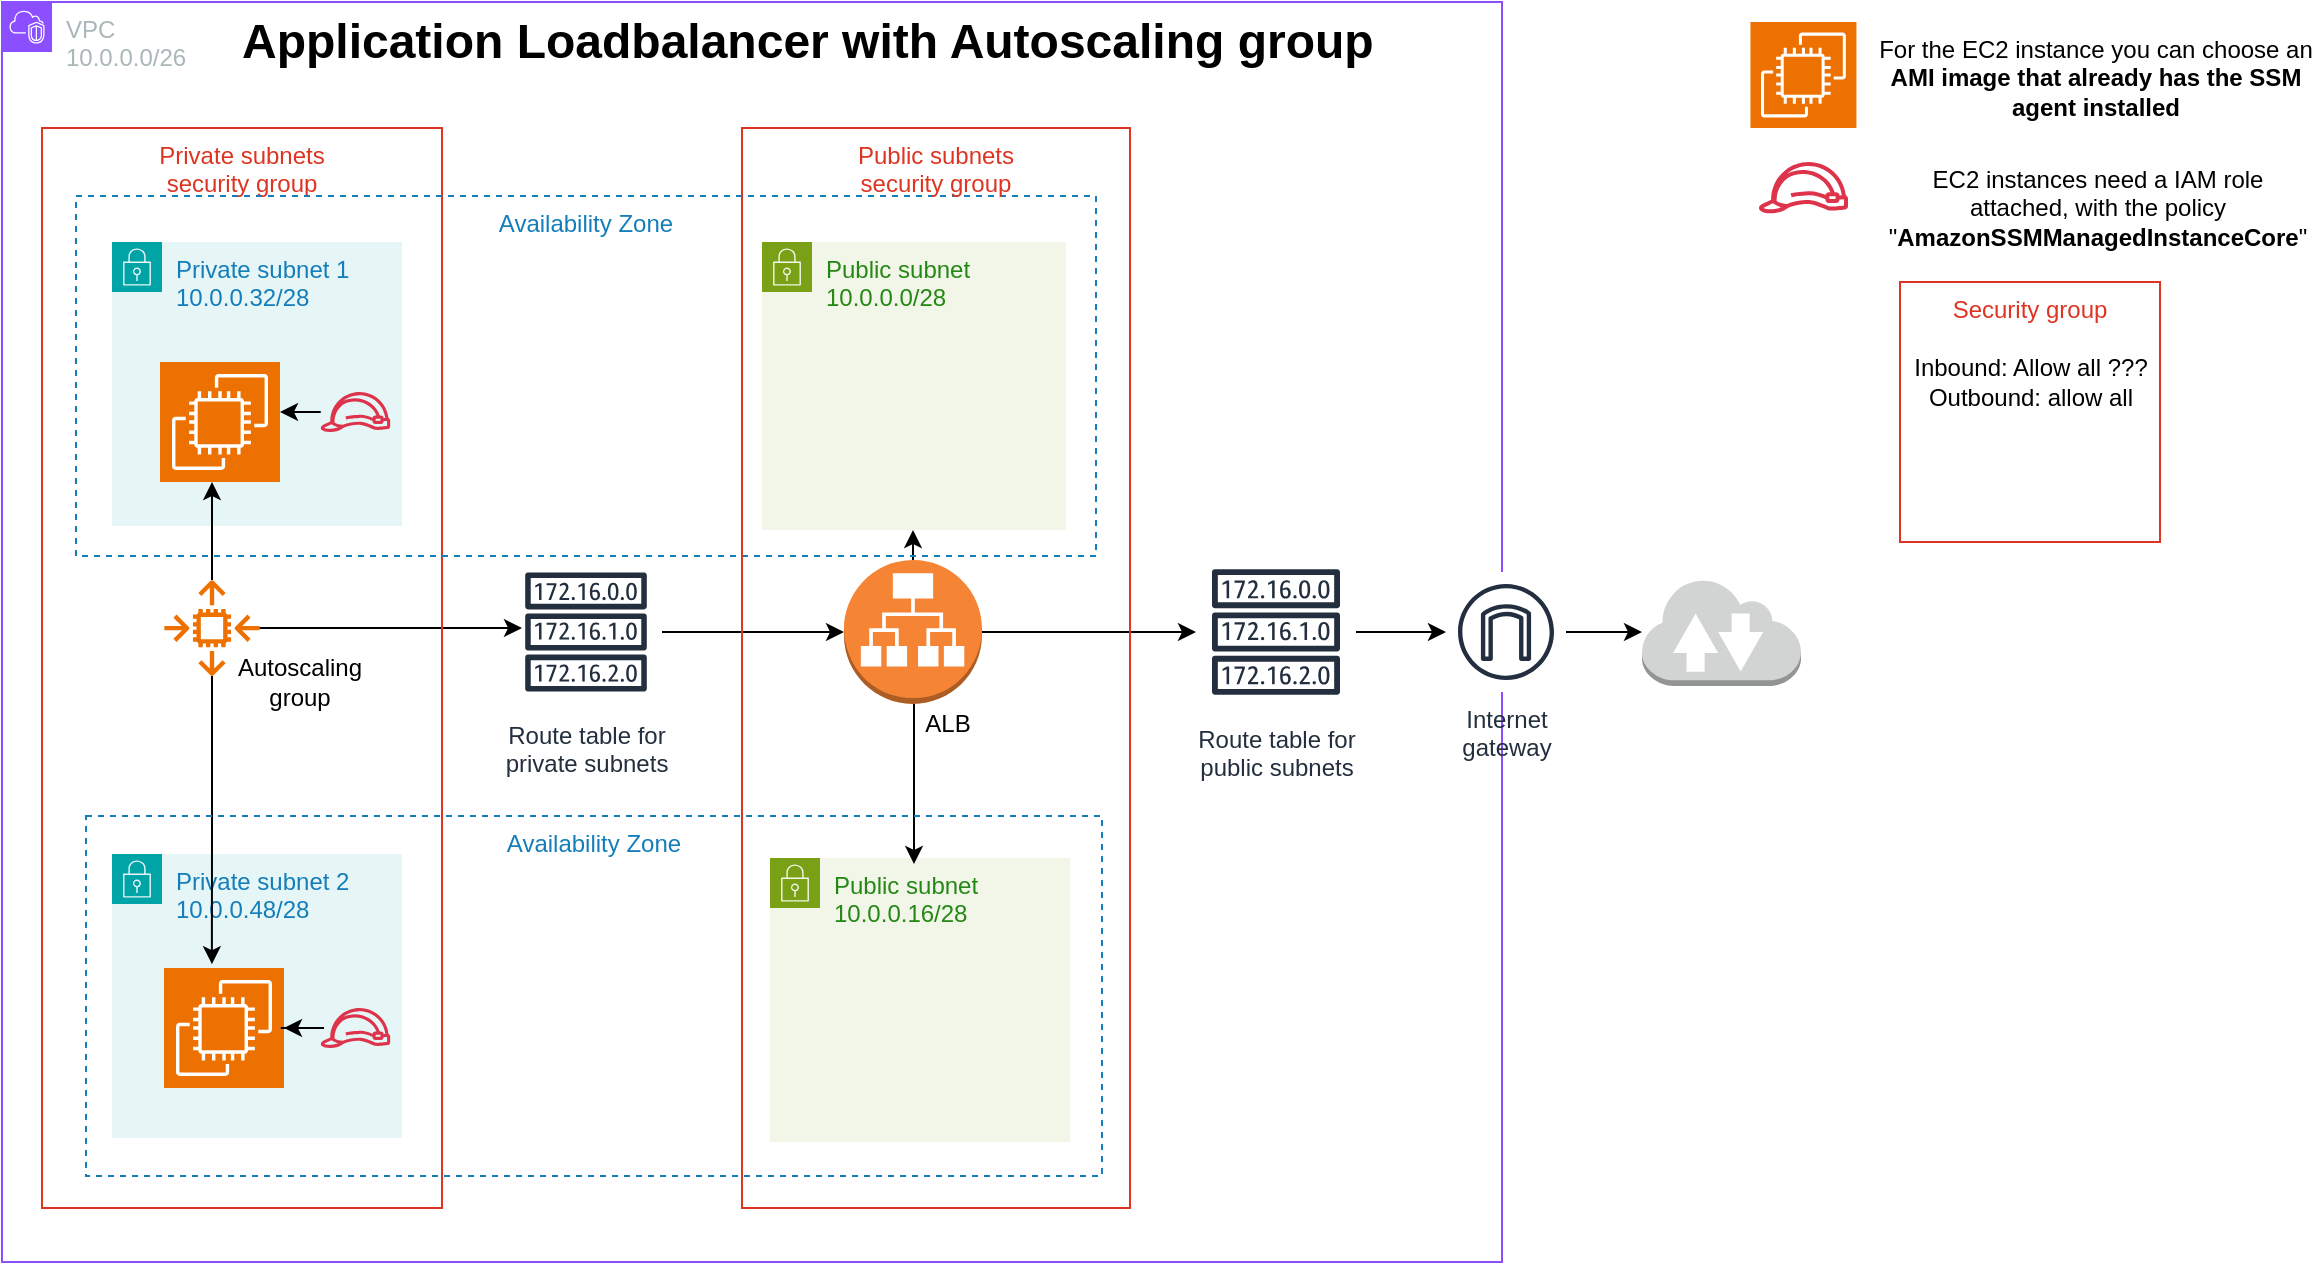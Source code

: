 <mxfile version="24.0.7" type="device">
  <diagram name="Page-1" id="GdwxHHWVY4ONJSW4Utfn">
    <mxGraphModel dx="1050" dy="539" grid="1" gridSize="10" guides="1" tooltips="1" connect="1" arrows="1" fold="1" page="1" pageScale="1" pageWidth="1169" pageHeight="1654" math="0" shadow="0">
      <root>
        <mxCell id="0" />
        <mxCell id="1" parent="0" />
        <mxCell id="uvZQzfDUZV-FZ5usibHW-2" value="VPC&lt;br&gt;10.0.0.0/26" style="points=[[0,0],[0.25,0],[0.5,0],[0.75,0],[1,0],[1,0.25],[1,0.5],[1,0.75],[1,1],[0.75,1],[0.5,1],[0.25,1],[0,1],[0,0.75],[0,0.5],[0,0.25]];outlineConnect=0;gradientColor=none;html=1;whiteSpace=wrap;fontSize=12;fontStyle=0;container=1;pointerEvents=0;collapsible=0;recursiveResize=0;shape=mxgraph.aws4.group;grIcon=mxgraph.aws4.group_vpc2;strokeColor=#8C4FFF;fillColor=none;verticalAlign=top;align=left;spacingLeft=30;fontColor=#AAB7B8;dashed=0;" parent="1" vertex="1">
          <mxGeometry x="10" y="50" width="750" height="630" as="geometry" />
        </mxCell>
        <object label="Private subnet 1&lt;br&gt;10.0.0.32/28" placeholders="1" sdfs="dfgdfg" id="uvZQzfDUZV-FZ5usibHW-3">
          <mxCell style="points=[[0,0],[0.25,0],[0.5,0],[0.75,0],[1,0],[1,0.25],[1,0.5],[1,0.75],[1,1],[0.75,1],[0.5,1],[0.25,1],[0,1],[0,0.75],[0,0.5],[0,0.25]];outlineConnect=0;gradientColor=none;html=1;whiteSpace=wrap;fontSize=12;fontStyle=0;container=1;pointerEvents=0;collapsible=0;recursiveResize=0;shape=mxgraph.aws4.group;grIcon=mxgraph.aws4.group_security_group;grStroke=0;strokeColor=#00A4A6;fillColor=#E6F6F7;verticalAlign=top;align=left;spacingLeft=30;fontColor=#147EBA;dashed=0;" parent="uvZQzfDUZV-FZ5usibHW-2" vertex="1">
            <mxGeometry x="55" y="120" width="145" height="142" as="geometry" />
          </mxCell>
        </object>
        <object label="" id="uvZQzfDUZV-FZ5usibHW-31">
          <mxCell style="sketch=0;points=[[0,0,0],[0.25,0,0],[0.5,0,0],[0.75,0,0],[1,0,0],[0,1,0],[0.25,1,0],[0.5,1,0],[0.75,1,0],[1,1,0],[0,0.25,0],[0,0.5,0],[0,0.75,0],[1,0.25,0],[1,0.5,0],[1,0.75,0]];outlineConnect=0;fontColor=#232F3E;fillColor=#ED7100;strokeColor=#ffffff;dashed=0;verticalLabelPosition=bottom;verticalAlign=top;align=center;html=1;fontSize=12;fontStyle=0;aspect=fixed;shape=mxgraph.aws4.resourceIcon;resIcon=mxgraph.aws4.ec2;" parent="uvZQzfDUZV-FZ5usibHW-3" vertex="1">
            <mxGeometry x="24" y="60" width="60" height="60" as="geometry" />
          </mxCell>
        </object>
        <mxCell id="uvZQzfDUZV-FZ5usibHW-34" value="" style="sketch=0;outlineConnect=0;fontColor=#232F3E;gradientColor=none;fillColor=#DD344C;strokeColor=none;dashed=0;verticalLabelPosition=bottom;verticalAlign=top;align=center;html=1;fontSize=12;fontStyle=0;aspect=fixed;pointerEvents=1;shape=mxgraph.aws4.role;" parent="uvZQzfDUZV-FZ5usibHW-3" vertex="1">
          <mxGeometry x="104" y="75" width="35.45" height="20" as="geometry" />
        </mxCell>
        <mxCell id="Am8C1sqiPxsPlAx6z7C_-12" value="" style="edgeStyle=orthogonalEdgeStyle;rounded=0;orthogonalLoop=1;jettySize=auto;html=1;" parent="uvZQzfDUZV-FZ5usibHW-3" source="uvZQzfDUZV-FZ5usibHW-34" target="uvZQzfDUZV-FZ5usibHW-31" edge="1">
          <mxGeometry relative="1" as="geometry">
            <Array as="points">
              <mxPoint x="75" y="90" />
              <mxPoint x="75" y="90" />
            </Array>
          </mxGeometry>
        </mxCell>
        <mxCell id="uvZQzfDUZV-FZ5usibHW-4" value="Private subnet 2&lt;br&gt;10.0.0.48/28" style="points=[[0,0],[0.25,0],[0.5,0],[0.75,0],[1,0],[1,0.25],[1,0.5],[1,0.75],[1,1],[0.75,1],[0.5,1],[0.25,1],[0,1],[0,0.75],[0,0.5],[0,0.25]];outlineConnect=0;gradientColor=none;html=1;whiteSpace=wrap;fontSize=12;fontStyle=0;container=1;pointerEvents=0;collapsible=0;recursiveResize=0;shape=mxgraph.aws4.group;grIcon=mxgraph.aws4.group_security_group;grStroke=0;strokeColor=#00A4A6;fillColor=#E6F6F7;verticalAlign=top;align=left;spacingLeft=30;fontColor=#147EBA;dashed=0;" parent="uvZQzfDUZV-FZ5usibHW-2" vertex="1">
          <mxGeometry x="55" y="426" width="145" height="142" as="geometry" />
        </mxCell>
        <mxCell id="uvZQzfDUZV-FZ5usibHW-32" value="" style="sketch=0;points=[[0,0,0],[0.25,0,0],[0.5,0,0],[0.75,0,0],[1,0,0],[0,1,0],[0.25,1,0],[0.5,1,0],[0.75,1,0],[1,1,0],[0,0.25,0],[0,0.5,0],[0,0.75,0],[1,0.25,0],[1,0.5,0],[1,0.75,0]];outlineConnect=0;fontColor=#232F3E;fillColor=#ED7100;strokeColor=#ffffff;dashed=0;verticalLabelPosition=bottom;verticalAlign=top;align=center;html=1;fontSize=12;fontStyle=0;aspect=fixed;shape=mxgraph.aws4.resourceIcon;resIcon=mxgraph.aws4.ec2;" parent="uvZQzfDUZV-FZ5usibHW-4" vertex="1">
          <mxGeometry x="26" y="57" width="60" height="60" as="geometry" />
        </mxCell>
        <mxCell id="Am8C1sqiPxsPlAx6z7C_-16" value="" style="edgeStyle=orthogonalEdgeStyle;rounded=0;orthogonalLoop=1;jettySize=auto;html=1;" parent="uvZQzfDUZV-FZ5usibHW-4" source="uvZQzfDUZV-FZ5usibHW-35" target="uvZQzfDUZV-FZ5usibHW-32" edge="1">
          <mxGeometry relative="1" as="geometry" />
        </mxCell>
        <mxCell id="uvZQzfDUZV-FZ5usibHW-35" value="" style="sketch=0;outlineConnect=0;fontColor=#232F3E;gradientColor=none;fillColor=#DD344C;strokeColor=none;dashed=0;verticalLabelPosition=bottom;verticalAlign=top;align=center;html=1;fontSize=12;fontStyle=0;aspect=fixed;pointerEvents=1;shape=mxgraph.aws4.role;" parent="uvZQzfDUZV-FZ5usibHW-4" vertex="1">
          <mxGeometry x="104" y="77" width="35.45" height="20" as="geometry" />
        </mxCell>
        <mxCell id="Y4bff-1Hk1Yyrk_qSNBb-4" value="" style="edgeStyle=orthogonalEdgeStyle;rounded=0;orthogonalLoop=1;jettySize=auto;html=1;entryX=0.399;entryY=-0.032;entryDx=0;entryDy=0;entryPerimeter=0;" parent="uvZQzfDUZV-FZ5usibHW-4" source="Y4bff-1Hk1Yyrk_qSNBb-2" target="uvZQzfDUZV-FZ5usibHW-32" edge="1">
          <mxGeometry relative="1" as="geometry" />
        </mxCell>
        <mxCell id="Y4bff-1Hk1Yyrk_qSNBb-2" value="" style="sketch=0;outlineConnect=0;fontColor=#232F3E;gradientColor=none;fillColor=#ED7100;strokeColor=none;dashed=0;verticalLabelPosition=bottom;verticalAlign=top;align=center;html=1;fontSize=12;fontStyle=0;aspect=fixed;pointerEvents=1;shape=mxgraph.aws4.auto_scaling2;" parent="uvZQzfDUZV-FZ5usibHW-4" vertex="1">
          <mxGeometry x="26" y="-137" width="48" height="48" as="geometry" />
        </mxCell>
        <mxCell id="uvZQzfDUZV-FZ5usibHW-8" value="Public subnet&lt;br&gt;10.0.0.0/28" style="points=[[0,0],[0.25,0],[0.5,0],[0.75,0],[1,0],[1,0.25],[1,0.5],[1,0.75],[1,1],[0.75,1],[0.5,1],[0.25,1],[0,1],[0,0.75],[0,0.5],[0,0.25]];outlineConnect=0;gradientColor=none;html=1;whiteSpace=wrap;fontSize=12;fontStyle=0;container=1;pointerEvents=0;collapsible=0;recursiveResize=0;shape=mxgraph.aws4.group;grIcon=mxgraph.aws4.group_security_group;grStroke=0;strokeColor=#7AA116;fillColor=#F2F6E8;verticalAlign=top;align=left;spacingLeft=30;fontColor=#248814;dashed=0;" parent="uvZQzfDUZV-FZ5usibHW-2" vertex="1">
          <mxGeometry x="380" y="120" width="152" height="144" as="geometry" />
        </mxCell>
        <mxCell id="Am8C1sqiPxsPlAx6z7C_-9" style="edgeStyle=orthogonalEdgeStyle;rounded=0;orthogonalLoop=1;jettySize=auto;html=1;" parent="uvZQzfDUZV-FZ5usibHW-2" source="uvZQzfDUZV-FZ5usibHW-9" target="Am8C1sqiPxsPlAx6z7C_-8" edge="1">
          <mxGeometry relative="1" as="geometry" />
        </mxCell>
        <mxCell id="uvZQzfDUZV-FZ5usibHW-9" value="Route table for &lt;br&gt;private subnets" style="sketch=0;outlineConnect=0;fontColor=#232F3E;gradientColor=none;strokeColor=#232F3E;fillColor=#ffffff;dashed=0;verticalLabelPosition=bottom;verticalAlign=top;align=center;html=1;fontSize=12;fontStyle=0;aspect=fixed;shape=mxgraph.aws4.resourceIcon;resIcon=mxgraph.aws4.route_table;" parent="uvZQzfDUZV-FZ5usibHW-2" vertex="1">
          <mxGeometry x="254" y="277" width="76" height="76" as="geometry" />
        </mxCell>
        <mxCell id="Am8C1sqiPxsPlAx6z7C_-21" value="" style="edgeStyle=orthogonalEdgeStyle;rounded=0;orthogonalLoop=1;jettySize=auto;html=1;" parent="uvZQzfDUZV-FZ5usibHW-2" source="uvZQzfDUZV-FZ5usibHW-25" target="uvZQzfDUZV-FZ5usibHW-30" edge="1">
          <mxGeometry relative="1" as="geometry" />
        </mxCell>
        <mxCell id="uvZQzfDUZV-FZ5usibHW-25" value="Route table for &lt;br&gt;public subnets" style="sketch=0;outlineConnect=0;fontColor=#232F3E;gradientColor=none;strokeColor=#232F3E;fillColor=#ffffff;dashed=0;verticalLabelPosition=bottom;verticalAlign=top;align=center;html=1;fontSize=12;fontStyle=0;aspect=fixed;shape=mxgraph.aws4.resourceIcon;resIcon=mxgraph.aws4.route_table;" parent="uvZQzfDUZV-FZ5usibHW-2" vertex="1">
          <mxGeometry x="597" y="275" width="80" height="80" as="geometry" />
        </mxCell>
        <mxCell id="uvZQzfDUZV-FZ5usibHW-30" value="Internet&#xa;gateway" style="sketch=0;outlineConnect=0;fontColor=#232F3E;gradientColor=none;strokeColor=#232F3E;fillColor=#ffffff;dashed=0;verticalLabelPosition=bottom;verticalAlign=top;align=center;html=1;fontSize=12;fontStyle=0;aspect=fixed;shape=mxgraph.aws4.resourceIcon;resIcon=mxgraph.aws4.internet_gateway;" parent="uvZQzfDUZV-FZ5usibHW-2" vertex="1">
          <mxGeometry x="722" y="285" width="60" height="60" as="geometry" />
        </mxCell>
        <mxCell id="uvZQzfDUZV-FZ5usibHW-37" value="" style="sketch=0;outlineConnect=0;fontColor=#232F3E;gradientColor=none;fillColor=#DD344C;strokeColor=none;dashed=0;verticalLabelPosition=bottom;verticalAlign=top;align=center;html=1;fontSize=12;fontStyle=0;aspect=fixed;pointerEvents=1;shape=mxgraph.aws4.role;" parent="uvZQzfDUZV-FZ5usibHW-2" vertex="1">
          <mxGeometry x="878" y="80" width="45.45" height="25.64" as="geometry" />
        </mxCell>
        <mxCell id="uvZQzfDUZV-FZ5usibHW-38" value="EC2 instances need a IAM role attached, with the policy &quot;&lt;b&gt;AmazonSSMManagedInstanceCore&lt;/b&gt;&quot;" style="text;html=1;align=center;verticalAlign=middle;whiteSpace=wrap;rounded=0;" parent="uvZQzfDUZV-FZ5usibHW-2" vertex="1">
          <mxGeometry x="938" y="75" width="220" height="55" as="geometry" />
        </mxCell>
        <mxCell id="uvZQzfDUZV-FZ5usibHW-41" value="Security group" style="fillColor=none;strokeColor=#DD3522;verticalAlign=top;fontStyle=0;fontColor=#DD3522;whiteSpace=wrap;html=1;" parent="uvZQzfDUZV-FZ5usibHW-2" vertex="1">
          <mxGeometry x="949" y="140" width="130" height="130" as="geometry" />
        </mxCell>
        <mxCell id="uvZQzfDUZV-FZ5usibHW-42" value="Inbound: Allow all ???&lt;br&gt;Outbound: allow all" style="text;html=1;align=center;verticalAlign=middle;whiteSpace=wrap;rounded=0;" parent="uvZQzfDUZV-FZ5usibHW-2" vertex="1">
          <mxGeometry x="949" y="170" width="131" height="40" as="geometry" />
        </mxCell>
        <mxCell id="uvZQzfDUZV-FZ5usibHW-43" value="" style="sketch=0;points=[[0,0,0],[0.25,0,0],[0.5,0,0],[0.75,0,0],[1,0,0],[0,1,0],[0.25,1,0],[0.5,1,0],[0.75,1,0],[1,1,0],[0,0.25,0],[0,0.5,0],[0,0.75,0],[1,0.25,0],[1,0.5,0],[1,0.75,0]];outlineConnect=0;fontColor=#232F3E;fillColor=#ED7100;strokeColor=#ffffff;dashed=0;verticalLabelPosition=bottom;verticalAlign=top;align=center;html=1;fontSize=12;fontStyle=0;aspect=fixed;shape=mxgraph.aws4.resourceIcon;resIcon=mxgraph.aws4.ec2;" parent="uvZQzfDUZV-FZ5usibHW-2" vertex="1">
          <mxGeometry x="874.22" y="10" width="53" height="53" as="geometry" />
        </mxCell>
        <mxCell id="uvZQzfDUZV-FZ5usibHW-44" value="For the EC2 instance you can choose an &lt;b&gt;AMI image that already has the SSM agent installed&lt;/b&gt;" style="text;html=1;align=center;verticalAlign=middle;whiteSpace=wrap;rounded=0;" parent="uvZQzfDUZV-FZ5usibHW-2" vertex="1">
          <mxGeometry x="937" y="10" width="220" height="55" as="geometry" />
        </mxCell>
        <mxCell id="Y4bff-1Hk1Yyrk_qSNBb-9" value="&lt;h1 style=&quot;margin-top: 0px;&quot;&gt;Application Loadbalancer with Autoscaling group&lt;br&gt;&lt;/h1&gt;&lt;p&gt;&lt;br&gt;&lt;/p&gt;" style="text;html=1;whiteSpace=wrap;overflow=hidden;rounded=0;" parent="uvZQzfDUZV-FZ5usibHW-2" vertex="1">
          <mxGeometry x="118" y="-1" width="610" height="50" as="geometry" />
        </mxCell>
        <mxCell id="Am8C1sqiPxsPlAx6z7C_-2" value="Public subnet&lt;br&gt;10.0.0.16/28" style="points=[[0,0],[0.25,0],[0.5,0],[0.75,0],[1,0],[1,0.25],[1,0.5],[1,0.75],[1,1],[0.75,1],[0.5,1],[0.25,1],[0,1],[0,0.75],[0,0.5],[0,0.25]];outlineConnect=0;gradientColor=none;html=1;whiteSpace=wrap;fontSize=12;fontStyle=0;container=1;pointerEvents=0;collapsible=0;recursiveResize=0;shape=mxgraph.aws4.group;grIcon=mxgraph.aws4.group_security_group;grStroke=0;strokeColor=#7AA116;fillColor=#F2F6E8;verticalAlign=top;align=left;spacingLeft=30;fontColor=#248814;dashed=0;" parent="uvZQzfDUZV-FZ5usibHW-2" vertex="1">
          <mxGeometry x="384" y="428" width="150" height="142" as="geometry" />
        </mxCell>
        <mxCell id="Am8C1sqiPxsPlAx6z7C_-19" value="" style="edgeStyle=orthogonalEdgeStyle;rounded=0;orthogonalLoop=1;jettySize=auto;html=1;" parent="uvZQzfDUZV-FZ5usibHW-2" source="Am8C1sqiPxsPlAx6z7C_-8" target="uvZQzfDUZV-FZ5usibHW-25" edge="1">
          <mxGeometry relative="1" as="geometry" />
        </mxCell>
        <mxCell id="X4fHabn5kW4oUfv0W0K2-8" style="edgeStyle=orthogonalEdgeStyle;rounded=0;orthogonalLoop=1;jettySize=auto;html=1;entryX=0.48;entryY=0.021;entryDx=0;entryDy=0;entryPerimeter=0;" parent="uvZQzfDUZV-FZ5usibHW-2" source="Am8C1sqiPxsPlAx6z7C_-8" target="Am8C1sqiPxsPlAx6z7C_-2" edge="1">
          <mxGeometry relative="1" as="geometry">
            <mxPoint x="456" y="400" as="targetPoint" />
            <Array as="points">
              <mxPoint x="456" y="379" />
            </Array>
          </mxGeometry>
        </mxCell>
        <mxCell id="X4fHabn5kW4oUfv0W0K2-13" style="edgeStyle=orthogonalEdgeStyle;rounded=0;orthogonalLoop=1;jettySize=auto;html=1;" parent="uvZQzfDUZV-FZ5usibHW-2" source="Am8C1sqiPxsPlAx6z7C_-8" target="uvZQzfDUZV-FZ5usibHW-8" edge="1">
          <mxGeometry relative="1" as="geometry">
            <Array as="points">
              <mxPoint x="460" y="220" />
              <mxPoint x="460" y="220" />
            </Array>
          </mxGeometry>
        </mxCell>
        <mxCell id="Am8C1sqiPxsPlAx6z7C_-8" value="" style="outlineConnect=0;dashed=0;verticalLabelPosition=bottom;verticalAlign=top;align=center;html=1;shape=mxgraph.aws3.application_load_balancer;fillColor=#F58534;gradientColor=none;" parent="uvZQzfDUZV-FZ5usibHW-2" vertex="1">
          <mxGeometry x="421" y="279" width="69" height="72" as="geometry" />
        </mxCell>
        <mxCell id="Am8C1sqiPxsPlAx6z7C_-13" style="edgeStyle=orthogonalEdgeStyle;rounded=0;orthogonalLoop=1;jettySize=auto;html=1;" parent="uvZQzfDUZV-FZ5usibHW-2" source="Y4bff-1Hk1Yyrk_qSNBb-2" edge="1">
          <mxGeometry relative="1" as="geometry">
            <mxPoint x="105" y="240" as="targetPoint" />
            <Array as="points">
              <mxPoint x="105" y="240" />
            </Array>
          </mxGeometry>
        </mxCell>
        <mxCell id="Am8C1sqiPxsPlAx6z7C_-17" style="edgeStyle=orthogonalEdgeStyle;rounded=0;orthogonalLoop=1;jettySize=auto;html=1;entryX=0.079;entryY=0.474;entryDx=0;entryDy=0;entryPerimeter=0;" parent="uvZQzfDUZV-FZ5usibHW-2" source="Y4bff-1Hk1Yyrk_qSNBb-2" target="uvZQzfDUZV-FZ5usibHW-9" edge="1">
          <mxGeometry relative="1" as="geometry" />
        </mxCell>
        <mxCell id="X4fHabn5kW4oUfv0W0K2-2" value="&lt;div&gt;Autoscaling &lt;br&gt;&lt;/div&gt;&lt;div&gt;group&lt;br&gt;&lt;/div&gt;" style="text;html=1;align=center;verticalAlign=middle;whiteSpace=wrap;rounded=0;" parent="uvZQzfDUZV-FZ5usibHW-2" vertex="1">
          <mxGeometry x="119" y="325" width="60" height="30" as="geometry" />
        </mxCell>
        <mxCell id="X4fHabn5kW4oUfv0W0K2-1" value="ALB" style="text;html=1;align=center;verticalAlign=middle;whiteSpace=wrap;rounded=0;" parent="uvZQzfDUZV-FZ5usibHW-2" vertex="1">
          <mxGeometry x="443" y="346" width="60" height="30" as="geometry" />
        </mxCell>
        <mxCell id="X4fHabn5kW4oUfv0W0K2-4" value="Availability Zone" style="fillColor=none;strokeColor=#147EBA;dashed=1;verticalAlign=top;fontStyle=0;fontColor=#147EBA;whiteSpace=wrap;html=1;" parent="uvZQzfDUZV-FZ5usibHW-2" vertex="1">
          <mxGeometry x="42" y="407" width="508" height="180" as="geometry" />
        </mxCell>
        <mxCell id="uvZQzfDUZV-FZ5usibHW-33" value="&lt;div&gt;Private subnets&lt;/div&gt;&lt;div&gt;security group&lt;/div&gt;" style="fillColor=none;strokeColor=#DD3522;verticalAlign=top;fontStyle=0;fontColor=#DD3522;whiteSpace=wrap;html=1;" parent="uvZQzfDUZV-FZ5usibHW-2" vertex="1">
          <mxGeometry x="20" y="63" width="200" height="540" as="geometry" />
        </mxCell>
        <mxCell id="X4fHabn5kW4oUfv0W0K2-3" value="Availability Zone" style="fillColor=none;strokeColor=#147EBA;dashed=1;verticalAlign=top;fontStyle=0;fontColor=#147EBA;whiteSpace=wrap;html=1;" parent="uvZQzfDUZV-FZ5usibHW-2" vertex="1">
          <mxGeometry x="37" y="97" width="510" height="180" as="geometry" />
        </mxCell>
        <mxCell id="Am8C1sqiPxsPlAx6z7C_-10" value="&lt;div&gt;Public subnets&lt;/div&gt;&lt;div&gt;security group&lt;/div&gt;" style="fillColor=none;strokeColor=#DD3522;verticalAlign=top;fontStyle=0;fontColor=#DD3522;whiteSpace=wrap;html=1;" parent="uvZQzfDUZV-FZ5usibHW-2" vertex="1">
          <mxGeometry x="370" y="63" width="194" height="540" as="geometry" />
        </mxCell>
        <mxCell id="Am8C1sqiPxsPlAx6z7C_-22" value="" style="outlineConnect=0;dashed=0;verticalLabelPosition=bottom;verticalAlign=top;align=center;html=1;shape=mxgraph.aws3.internet_2;fillColor=#D2D3D3;gradientColor=none;" parent="1" vertex="1">
          <mxGeometry x="830" y="338" width="79.5" height="54" as="geometry" />
        </mxCell>
        <mxCell id="Am8C1sqiPxsPlAx6z7C_-23" value="" style="edgeStyle=orthogonalEdgeStyle;rounded=0;orthogonalLoop=1;jettySize=auto;html=1;" parent="1" source="uvZQzfDUZV-FZ5usibHW-30" target="Am8C1sqiPxsPlAx6z7C_-22" edge="1">
          <mxGeometry relative="1" as="geometry" />
        </mxCell>
      </root>
    </mxGraphModel>
  </diagram>
</mxfile>

